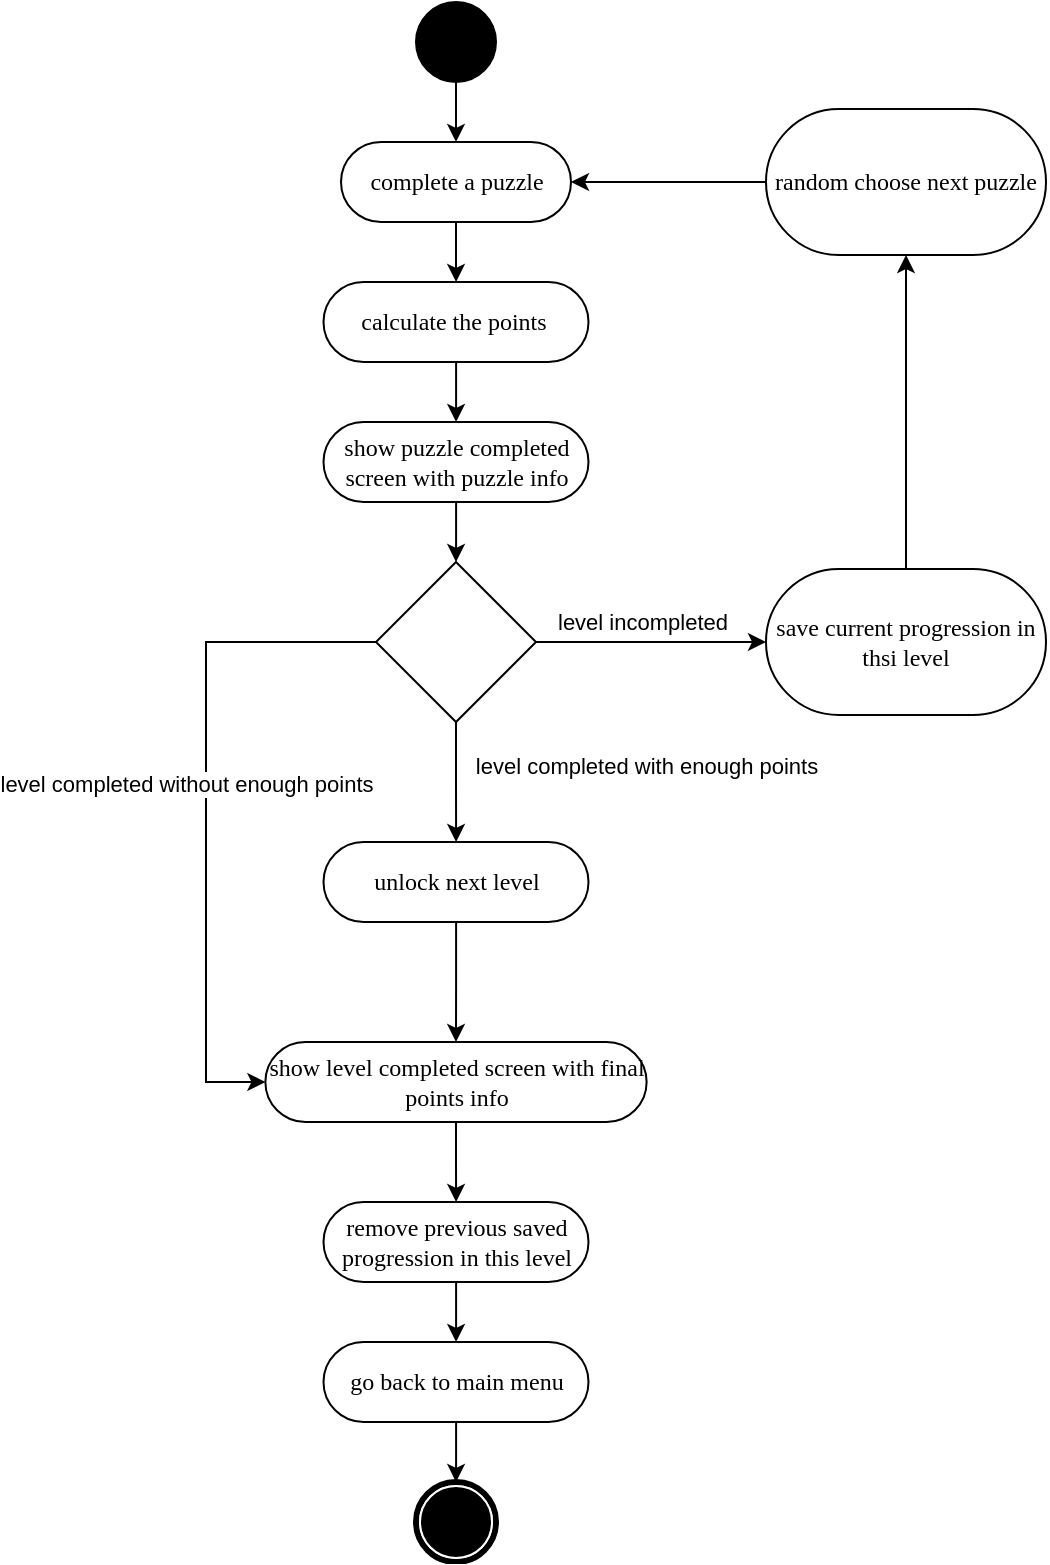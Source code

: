 <mxfile version="23.1.1" type="github">
  <diagram name="第 1 页" id="f0YeDjMEGShFUGs4qQmA">
    <mxGraphModel dx="2074" dy="3478" grid="1" gridSize="10" guides="1" tooltips="1" connect="1" arrows="1" fold="1" page="1" pageScale="1" pageWidth="827" pageHeight="1169" math="0" shadow="0">
      <root>
        <mxCell id="0" />
        <mxCell id="1" parent="0" />
        <mxCell id="w6Ssev359jJsRczqyK-9-29" value="" style="edgeStyle=orthogonalEdgeStyle;rounded=0;orthogonalLoop=1;jettySize=auto;html=1;" parent="1" source="w6Ssev359jJsRczqyK-9-2" target="w6Ssev359jJsRczqyK-9-28" edge="1">
          <mxGeometry relative="1" as="geometry" />
        </mxCell>
        <mxCell id="w6Ssev359jJsRczqyK-9-2" value="calculate the points&amp;nbsp;" style="rounded=1;whiteSpace=wrap;html=1;shadow=0;comic=0;labelBackgroundColor=none;strokeWidth=1;fontFamily=Verdana;fontSize=12;align=center;arcSize=50;" parent="1" vertex="1">
          <mxGeometry x="328.75" y="-1900" width="132.5" height="40" as="geometry" />
        </mxCell>
        <mxCell id="w6Ssev359jJsRczqyK-9-3" value="" style="edgeStyle=orthogonalEdgeStyle;rounded=0;orthogonalLoop=1;jettySize=auto;html=1;entryX=0.5;entryY=0;entryDx=0;entryDy=0;" parent="1" source="w6Ssev359jJsRczqyK-9-4" target="w6Ssev359jJsRczqyK-9-27" edge="1">
          <mxGeometry relative="1" as="geometry">
            <mxPoint x="395" y="-1970" as="targetPoint" />
          </mxGeometry>
        </mxCell>
        <mxCell id="w6Ssev359jJsRczqyK-9-4" value="" style="ellipse;whiteSpace=wrap;html=1;rounded=0;shadow=0;comic=0;labelBackgroundColor=none;strokeWidth=1;fillColor=#000000;fontFamily=Verdana;fontSize=12;align=center;" parent="1" vertex="1">
          <mxGeometry x="375" y="-2040" width="40" height="40" as="geometry" />
        </mxCell>
        <mxCell id="w6Ssev359jJsRczqyK-9-25" value="" style="shape=mxgraph.bpmn.shape;html=1;verticalLabelPosition=bottom;labelBackgroundColor=#ffffff;verticalAlign=top;perimeter=ellipsePerimeter;outline=end;symbol=terminate;rounded=0;shadow=0;comic=0;strokeWidth=1;fontFamily=Verdana;fontSize=12;align=center;" parent="1" vertex="1">
          <mxGeometry x="375" y="-1300" width="40" height="40" as="geometry" />
        </mxCell>
        <mxCell id="w6Ssev359jJsRczqyK-9-26" value="" style="edgeStyle=orthogonalEdgeStyle;rounded=0;orthogonalLoop=1;jettySize=auto;html=1;" parent="1" source="w6Ssev359jJsRczqyK-9-27" target="w6Ssev359jJsRczqyK-9-2" edge="1">
          <mxGeometry relative="1" as="geometry" />
        </mxCell>
        <mxCell id="w6Ssev359jJsRczqyK-9-27" value="complete a puzzle" style="rounded=1;whiteSpace=wrap;html=1;shadow=0;comic=0;labelBackgroundColor=none;strokeWidth=1;fontFamily=Verdana;fontSize=12;align=center;arcSize=50;" parent="1" vertex="1">
          <mxGeometry x="337.5" y="-1970" width="115" height="40" as="geometry" />
        </mxCell>
        <mxCell id="w6Ssev359jJsRczqyK-9-31" value="" style="edgeStyle=orthogonalEdgeStyle;rounded=0;orthogonalLoop=1;jettySize=auto;html=1;" parent="1" source="w6Ssev359jJsRczqyK-9-28" target="w6Ssev359jJsRczqyK-9-30" edge="1">
          <mxGeometry relative="1" as="geometry" />
        </mxCell>
        <mxCell id="w6Ssev359jJsRczqyK-9-28" value="show puzzle completed screen with puzzle info" style="rounded=1;whiteSpace=wrap;html=1;shadow=0;comic=0;labelBackgroundColor=none;strokeWidth=1;fontFamily=Verdana;fontSize=12;align=center;arcSize=50;" parent="1" vertex="1">
          <mxGeometry x="328.75" y="-1830" width="132.5" height="40" as="geometry" />
        </mxCell>
        <mxCell id="w6Ssev359jJsRczqyK-9-47" value="" style="edgeStyle=orthogonalEdgeStyle;rounded=0;orthogonalLoop=1;jettySize=auto;html=1;" parent="1" source="w6Ssev359jJsRczqyK-9-30" target="w6Ssev359jJsRczqyK-9-46" edge="1">
          <mxGeometry relative="1" as="geometry" />
        </mxCell>
        <mxCell id="w6Ssev359jJsRczqyK-9-50" value="level completed with enough points" style="edgeLabel;html=1;align=center;verticalAlign=middle;resizable=0;points=[];" parent="w6Ssev359jJsRczqyK-9-47" vertex="1" connectable="0">
          <mxGeometry x="-0.276" relative="1" as="geometry">
            <mxPoint x="95" as="offset" />
          </mxGeometry>
        </mxCell>
        <mxCell id="w6Ssev359jJsRczqyK-9-52" value="" style="edgeStyle=orthogonalEdgeStyle;rounded=0;orthogonalLoop=1;jettySize=auto;html=1;entryX=0;entryY=0.5;entryDx=0;entryDy=0;" parent="1" source="w6Ssev359jJsRczqyK-9-30" target="w6Ssev359jJsRczqyK-9-34" edge="1">
          <mxGeometry relative="1" as="geometry">
            <mxPoint x="275" y="-1720" as="targetPoint" />
            <Array as="points">
              <mxPoint x="270" y="-1720" />
              <mxPoint x="270" y="-1500" />
            </Array>
          </mxGeometry>
        </mxCell>
        <mxCell id="w6Ssev359jJsRczqyK-9-53" value="level completed without enough points" style="edgeLabel;html=1;align=center;verticalAlign=middle;resizable=0;points=[];" parent="w6Ssev359jJsRczqyK-9-52" vertex="1" connectable="0">
          <mxGeometry x="-0.148" y="-1" relative="1" as="geometry">
            <mxPoint x="-9" y="13" as="offset" />
          </mxGeometry>
        </mxCell>
        <mxCell id="v0xXK9j6HNpIpHMnE0X--4" value="" style="edgeStyle=orthogonalEdgeStyle;rounded=0;orthogonalLoop=1;jettySize=auto;html=1;" edge="1" parent="1" source="w6Ssev359jJsRczqyK-9-30" target="v0xXK9j6HNpIpHMnE0X--3">
          <mxGeometry relative="1" as="geometry" />
        </mxCell>
        <mxCell id="v0xXK9j6HNpIpHMnE0X--5" value="level incompleted" style="edgeLabel;html=1;align=center;verticalAlign=middle;resizable=0;points=[];" vertex="1" connectable="0" parent="v0xXK9j6HNpIpHMnE0X--4">
          <mxGeometry x="-0.074" y="1" relative="1" as="geometry">
            <mxPoint y="-9" as="offset" />
          </mxGeometry>
        </mxCell>
        <mxCell id="w6Ssev359jJsRczqyK-9-30" value="" style="rhombus;whiteSpace=wrap;html=1;" parent="1" vertex="1">
          <mxGeometry x="355" y="-1760" width="80" height="80" as="geometry" />
        </mxCell>
        <mxCell id="v0xXK9j6HNpIpHMnE0X--12" value="" style="edgeStyle=orthogonalEdgeStyle;rounded=0;orthogonalLoop=1;jettySize=auto;html=1;" edge="1" parent="1" source="w6Ssev359jJsRczqyK-9-34" target="v0xXK9j6HNpIpHMnE0X--10">
          <mxGeometry relative="1" as="geometry" />
        </mxCell>
        <mxCell id="w6Ssev359jJsRczqyK-9-34" value="show level completed screen with final points info" style="rounded=1;whiteSpace=wrap;html=1;shadow=0;comic=0;labelBackgroundColor=none;strokeWidth=1;fontFamily=Verdana;fontSize=12;align=center;arcSize=50;" parent="1" vertex="1">
          <mxGeometry x="299.69" y="-1520" width="190.62" height="40" as="geometry" />
        </mxCell>
        <mxCell id="w6Ssev359jJsRczqyK-9-49" value="" style="edgeStyle=orthogonalEdgeStyle;rounded=0;orthogonalLoop=1;jettySize=auto;html=1;" parent="1" source="w6Ssev359jJsRczqyK-9-46" target="w6Ssev359jJsRczqyK-9-34" edge="1">
          <mxGeometry relative="1" as="geometry" />
        </mxCell>
        <mxCell id="w6Ssev359jJsRczqyK-9-46" value="unlock next level" style="rounded=1;whiteSpace=wrap;html=1;shadow=0;comic=0;labelBackgroundColor=none;strokeWidth=1;fontFamily=Verdana;fontSize=12;align=center;arcSize=50;" parent="1" vertex="1">
          <mxGeometry x="328.75" y="-1620" width="132.5" height="40" as="geometry" />
        </mxCell>
        <mxCell id="v0xXK9j6HNpIpHMnE0X--7" value="" style="edgeStyle=orthogonalEdgeStyle;rounded=0;orthogonalLoop=1;jettySize=auto;html=1;" edge="1" parent="1" source="v0xXK9j6HNpIpHMnE0X--3" target="v0xXK9j6HNpIpHMnE0X--6">
          <mxGeometry relative="1" as="geometry" />
        </mxCell>
        <mxCell id="v0xXK9j6HNpIpHMnE0X--3" value="save current progression in thsi level" style="rounded=1;whiteSpace=wrap;html=1;shadow=0;comic=0;labelBackgroundColor=none;strokeWidth=1;fontFamily=Verdana;fontSize=12;align=center;arcSize=50;" vertex="1" parent="1">
          <mxGeometry x="550" y="-1756.5" width="140" height="73" as="geometry" />
        </mxCell>
        <mxCell id="v0xXK9j6HNpIpHMnE0X--8" value="" style="edgeStyle=orthogonalEdgeStyle;rounded=0;orthogonalLoop=1;jettySize=auto;html=1;" edge="1" parent="1" source="v0xXK9j6HNpIpHMnE0X--6" target="w6Ssev359jJsRczqyK-9-27">
          <mxGeometry relative="1" as="geometry" />
        </mxCell>
        <mxCell id="v0xXK9j6HNpIpHMnE0X--6" value="random choose next puzzle" style="rounded=1;whiteSpace=wrap;html=1;shadow=0;comic=0;labelBackgroundColor=none;strokeWidth=1;fontFamily=Verdana;fontSize=12;align=center;arcSize=50;" vertex="1" parent="1">
          <mxGeometry x="550" y="-1986.5" width="140" height="73" as="geometry" />
        </mxCell>
        <mxCell id="v0xXK9j6HNpIpHMnE0X--16" value="" style="edgeStyle=orthogonalEdgeStyle;rounded=0;orthogonalLoop=1;jettySize=auto;html=1;" edge="1" parent="1" source="v0xXK9j6HNpIpHMnE0X--10" target="v0xXK9j6HNpIpHMnE0X--15">
          <mxGeometry relative="1" as="geometry" />
        </mxCell>
        <mxCell id="v0xXK9j6HNpIpHMnE0X--10" value="remove previous saved progression in this level" style="rounded=1;whiteSpace=wrap;html=1;shadow=0;comic=0;labelBackgroundColor=none;strokeWidth=1;fontFamily=Verdana;fontSize=12;align=center;arcSize=50;" vertex="1" parent="1">
          <mxGeometry x="328.75" y="-1440" width="132.5" height="40" as="geometry" />
        </mxCell>
        <mxCell id="v0xXK9j6HNpIpHMnE0X--18" value="" style="edgeStyle=orthogonalEdgeStyle;rounded=0;orthogonalLoop=1;jettySize=auto;html=1;" edge="1" parent="1" source="v0xXK9j6HNpIpHMnE0X--15" target="w6Ssev359jJsRczqyK-9-25">
          <mxGeometry relative="1" as="geometry" />
        </mxCell>
        <mxCell id="v0xXK9j6HNpIpHMnE0X--15" value="go back to main menu" style="rounded=1;whiteSpace=wrap;html=1;shadow=0;comic=0;labelBackgroundColor=none;strokeWidth=1;fontFamily=Verdana;fontSize=12;align=center;arcSize=50;" vertex="1" parent="1">
          <mxGeometry x="328.75" y="-1370" width="132.5" height="40" as="geometry" />
        </mxCell>
      </root>
    </mxGraphModel>
  </diagram>
</mxfile>
